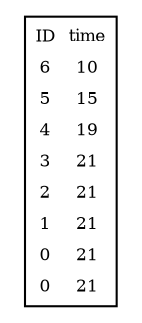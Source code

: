 digraph NH {

NodeTable [
    fontsize=8,
    shape=plaintext
    label=<


    <table border='1' cellborder='0'>
        <tr><td>ID</td><td>time</td></tr>
        <tr><td>6</td><td>10</td></tr>
        <tr><td>5</td><td>15</td></tr>
        <tr><td>4</td><td>19</td></tr>
        <tr><td>3</td><td>21</td></tr>
        <tr><td>2</td><td>21</td></tr>
        <tr><td>1</td><td>21</td></tr>
        <tr><td>0</td><td>21</td></tr>
        <tr><td>0</td><td>21</td></tr>
    </table>

    >
];

}
    
